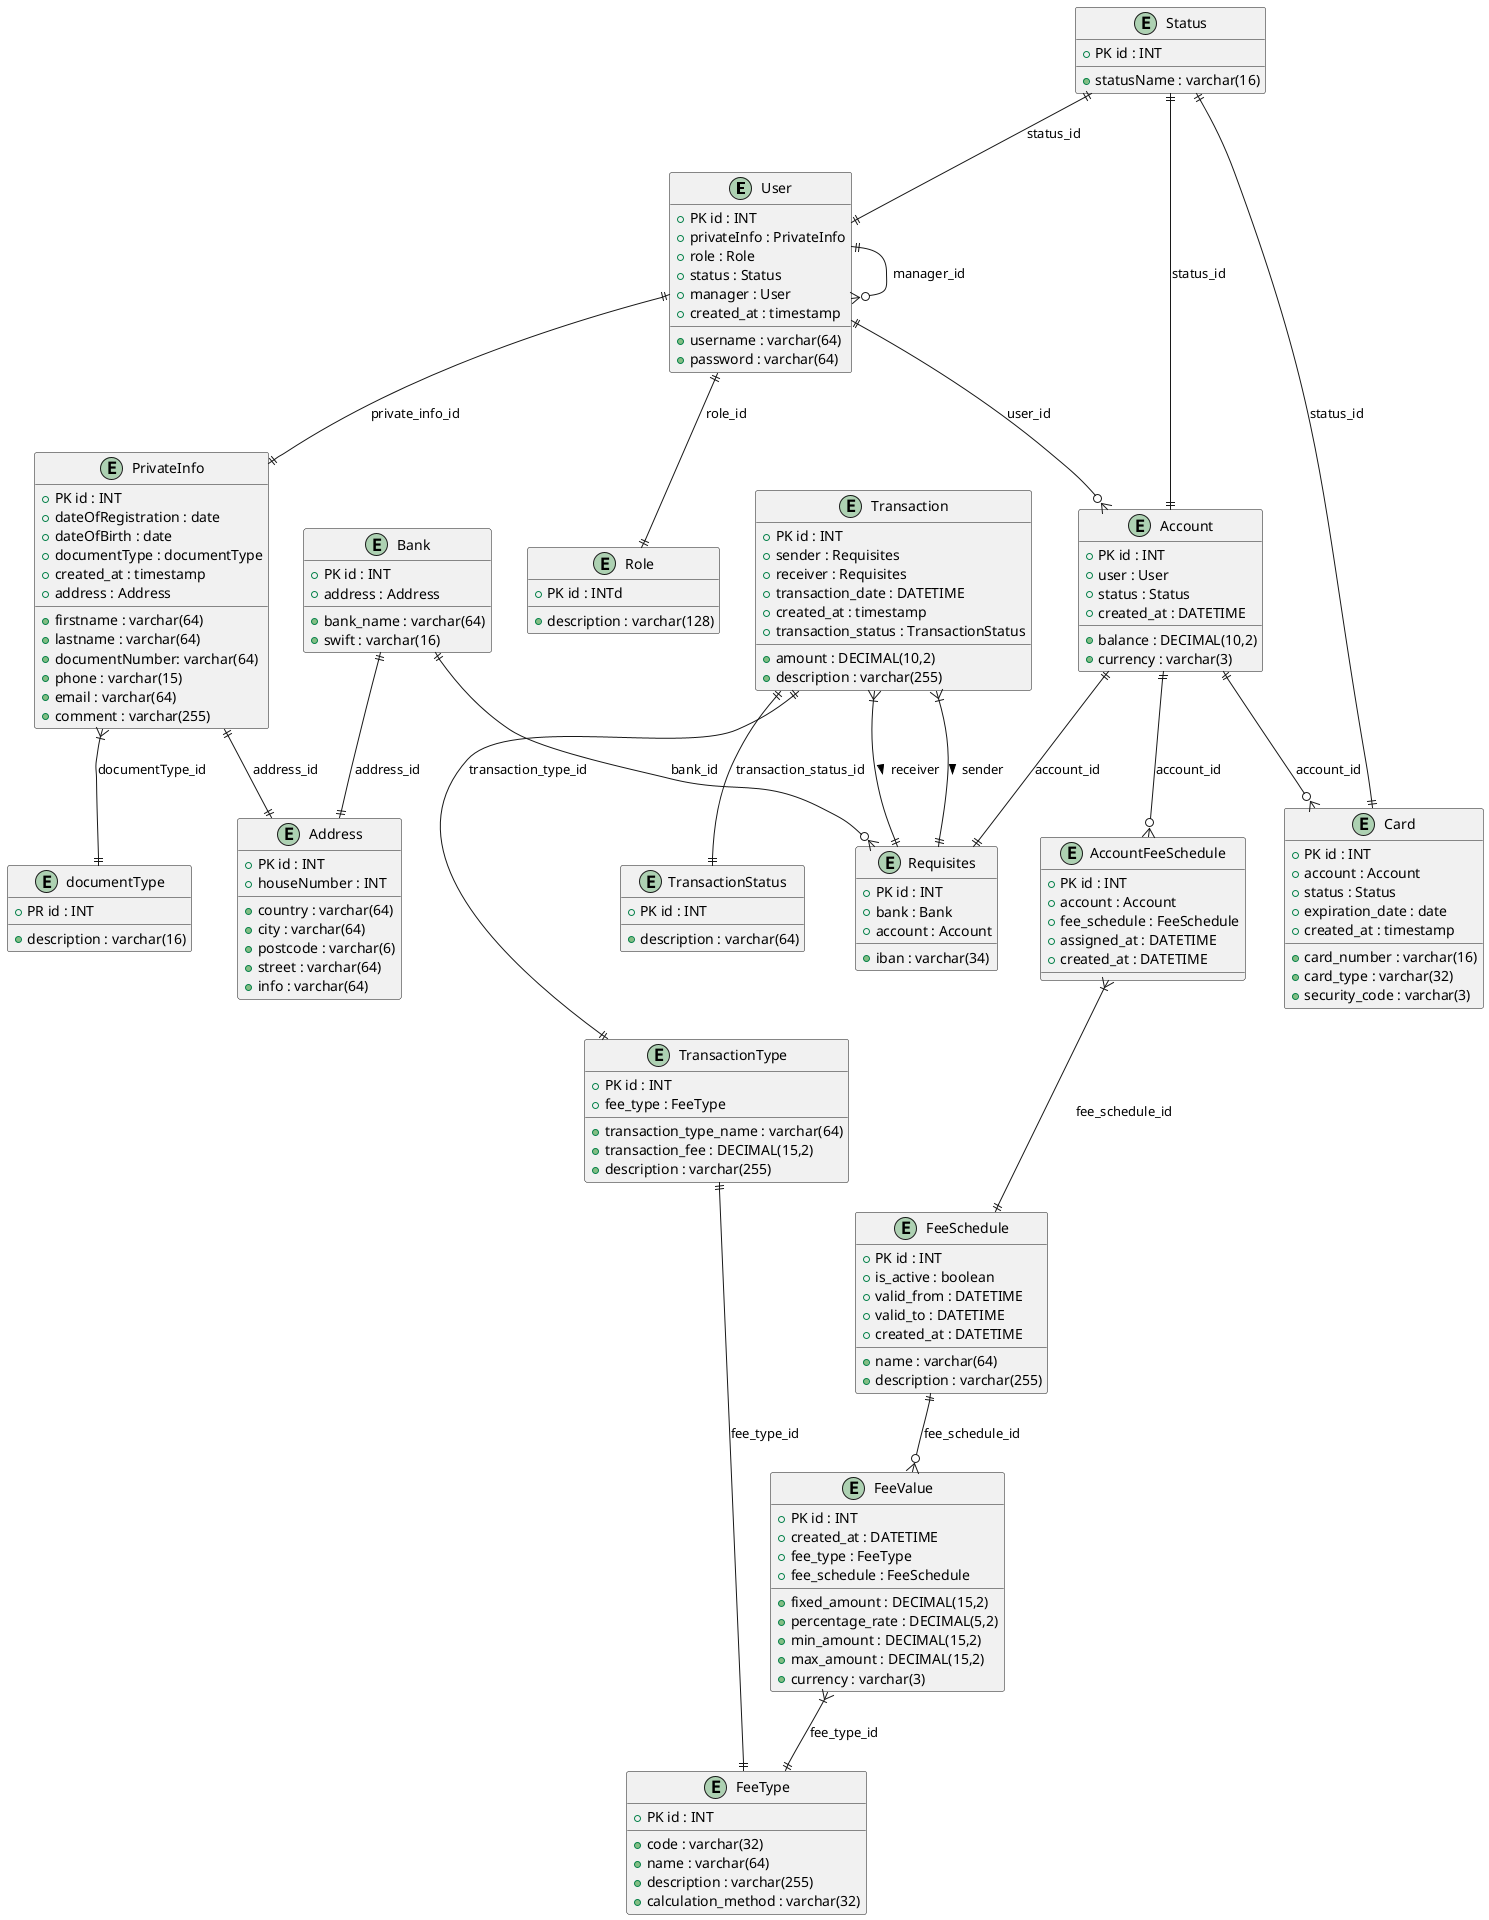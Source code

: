 @startuml


' Домен управления пользователями
entity User {
   + PK id : INT
   + username : varchar(64)
   + password : varchar(64)
   + privateInfo : PrivateInfo
   + role : Role
   + status : Status
   + manager : User
   + created_at : timestamp

}

entity PrivateInfo {
   + PK id : INT
   + firstname : varchar(64)
   + lastname : varchar(64)
   + dateOfRegistration : date
   + dateOfBirth : date
   + documentType : documentType
   + documentNumber: varchar(64)
   + phone : varchar(15)
   + email : varchar(64)
   + comment : varchar(255)
   + created_at : timestamp
   + address : Address
}

entity documentType{
    + PR id : INT
    + description : varchar(16)
}

entity Address {
   + PK id : INT
   + country : varchar(64)
   + city : varchar(64)
   + postcode : varchar(6)
   + street : varchar(64)
   + houseNumber : INT
   + info : varchar(64)
}

entity Role {
   + PK id : INTd
   + description : varchar(128)
}

' Домен счетов
entity Account {
   + PK id : INT
   + user : User
   + status : Status
   + balance : DECIMAL(10,2)
   + currency : varchar(3)
   + created_at : DATETIME
}
entity Status{
    + PK id : INT
    + statusName : varchar(16)
}



' Домен комиссий
entity FeeSchedule {
   + PK id : INT
   + name : varchar(64)
   + description : varchar(255)
   + is_active : boolean
   + valid_from : DATETIME
   + valid_to : DATETIME
   + created_at : DATETIME
}

entity FeeType {
   + PK id : INT
   + code : varchar(32)
   + name : varchar(64)
   + description : varchar(255)
   + calculation_method : varchar(32)
}

entity FeeValue {
   + PK id : INT
   + fixed_amount : DECIMAL(15,2)
   + percentage_rate : DECIMAL(5,2)
   + min_amount : DECIMAL(15,2)
   + max_amount : DECIMAL(15,2)
   + currency : varchar(3)
   + created_at : DATETIME
    + fee_type : FeeType
   + fee_schedule : FeeSchedule
}

entity AccountFeeSchedule {
   + PK id : INT
   + account : Account
   + fee_schedule : FeeSchedule
   + assigned_at : DATETIME
   + created_at : DATETIME
}

' Домен транзакций
entity Transaction {
   + PK id : INT
   + sender : Requisites
   + receiver : Requisites
   + amount : DECIMAL(10,2)
   + description : varchar(255)
   + transaction_date : DATETIME
   + created_at : timestamp
   + transaction_status : TransactionStatus
}

entity TransactionStatus {
   + PK id : INT
   + description : varchar(64)
}

entity TransactionType {
   + PK id : INT
   + fee_type : FeeType
   + transaction_type_name : varchar(64)
   + transaction_fee : DECIMAL(15,2)
   + description : varchar(255)
}

' Домен карт и банков
entity Card {
   + PK id : INT
   + account : Account
   + card_number : varchar(16)
   + card_type : varchar(32)
   + status : Status
   + expiration_date : date
   + security_code : varchar(3)
   + created_at : timestamp
}

entity Bank {
   + PK id : INT
   + address : Address
   + bank_name : varchar(64)
   + swift : varchar(16)
}

entity Requisites {
   + PK id : INT
   + bank : Bank
   + account : Account
   + iban : varchar(34)
}


' Связи базового домена
User ||--|| PrivateInfo : private_info_id
User ||--|| Role : role_id
User ||--o{ User : manager_id
User ||--o{ Account : user_id
PrivateInfo ||--|| Address : address_id
PrivateInfo }|--|| documentType : documentType_id
Account ||--o{ Card : account_id
Account ||--|| Requisites : account_id

' Связи транзакционного домена
Transaction }|--|| Requisites : sender >
Transaction }|--|| Requisites : receiver >
Transaction ||--|| TransactionStatus : transaction_status_id
Transaction ||--|| TransactionType : transaction_type_id

' Связи банковского домена
Bank ||--o{ Requisites : bank_id
Bank ||--|| Address : address_id

' Связи домена комиссий
Account ||--o{ AccountFeeSchedule : account_id
AccountFeeSchedule }|--|| FeeSchedule : fee_schedule_id
FeeSchedule ||--o{ FeeValue : fee_schedule_id
FeeValue }|--|| FeeType : fee_type_id
TransactionType ||--|| FeeType : fee_type_id

Status ||--|| Account : status_id
Status ||--|| User : status_id
Status ||--|| Card : status_id

@enduml